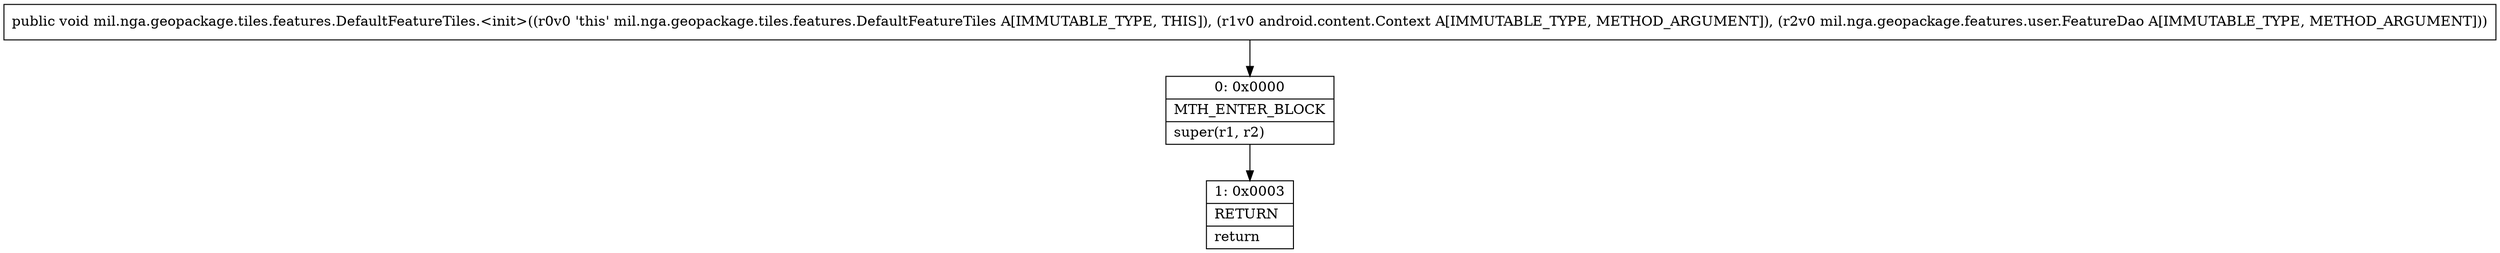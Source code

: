 digraph "CFG formil.nga.geopackage.tiles.features.DefaultFeatureTiles.\<init\>(Landroid\/content\/Context;Lmil\/nga\/geopackage\/features\/user\/FeatureDao;)V" {
Node_0 [shape=record,label="{0\:\ 0x0000|MTH_ENTER_BLOCK\l|super(r1, r2)\l}"];
Node_1 [shape=record,label="{1\:\ 0x0003|RETURN\l|return\l}"];
MethodNode[shape=record,label="{public void mil.nga.geopackage.tiles.features.DefaultFeatureTiles.\<init\>((r0v0 'this' mil.nga.geopackage.tiles.features.DefaultFeatureTiles A[IMMUTABLE_TYPE, THIS]), (r1v0 android.content.Context A[IMMUTABLE_TYPE, METHOD_ARGUMENT]), (r2v0 mil.nga.geopackage.features.user.FeatureDao A[IMMUTABLE_TYPE, METHOD_ARGUMENT])) }"];
MethodNode -> Node_0;
Node_0 -> Node_1;
}

